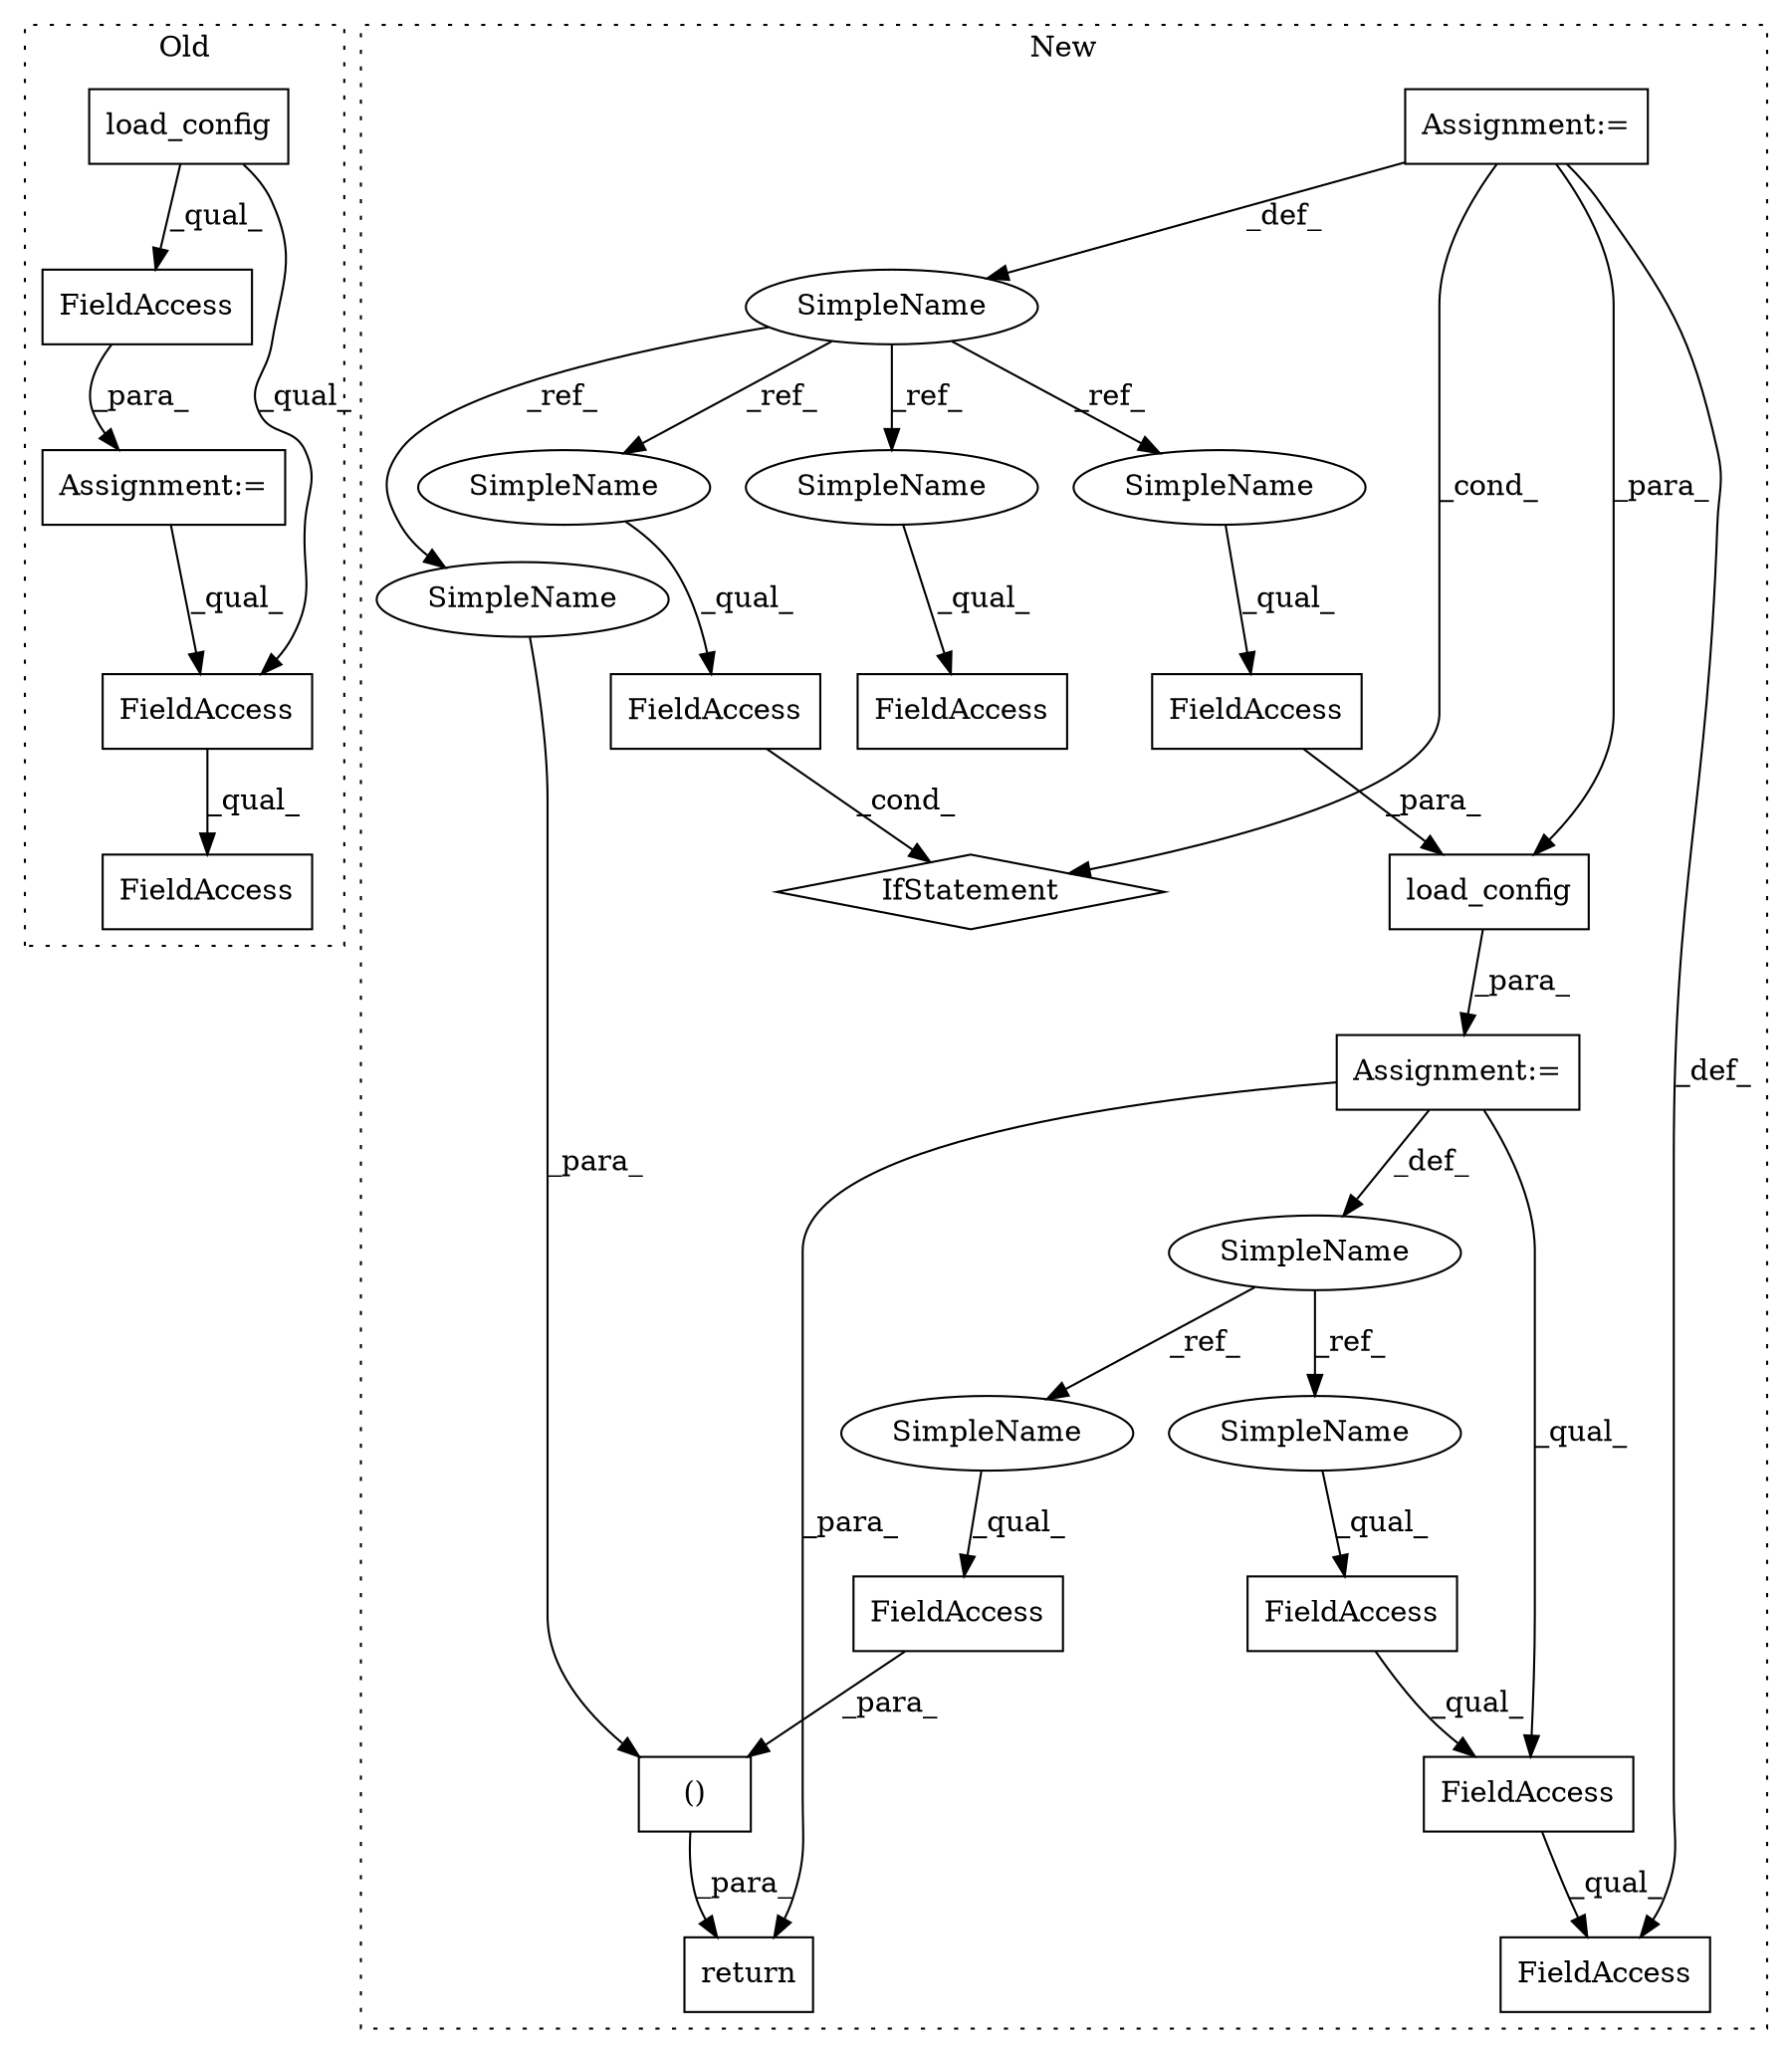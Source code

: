 digraph G {
subgraph cluster0 {
1 [label="load_config" a="32" s="574" l="13" shape="box"];
4 [label="Assignment:=" a="7" s="573" l="1" shape="box"];
9 [label="FieldAccess" a="22" s="574" l="17" shape="box"];
10 [label="FieldAccess" a="22" s="946" l="22" shape="box"];
14 [label="FieldAccess" a="22" s="946" l="8" shape="box"];
label = "Old";
style="dotted";
}
subgraph cluster1 {
2 [label="()" a="106" s="1369" l="27" shape="box"];
3 [label="FieldAccess" a="22" s="1386" l="10" shape="box"];
5 [label="SimpleName" a="42" s="1225" l="6" shape="ellipse"];
6 [label="FieldAccess" a="22" s="1298" l="10" shape="box"];
7 [label="SimpleName" a="42" s="1195" l="4" shape="ellipse"];
8 [label="FieldAccess" a="22" s="1244" l="16" shape="box"];
11 [label="FieldAccess" a="22" s="1298" l="15" shape="box"];
12 [label="FieldAccess" a="22" s="1298" l="29" shape="box"];
13 [label="FieldAccess" a="22" s="1328" l="17" shape="box"];
15 [label="FieldAccess" a="22" s="1271" l="17" shape="box"];
16 [label="IfStatement" a="25" s="1267,1288" l="4,2" shape="diamond"];
17 [label="Assignment:=" a="7" s="1231" l="1" shape="box"];
18 [label="Assignment:=" a="7" s="1199" l="1" shape="box"];
19 [label="load_config" a="32" s="1232,1260" l="12,1" shape="box"];
20 [label="return" a="41" s="1357" l="12" shape="box"];
21 [label="SimpleName" a="42" s="1369" l="4" shape="ellipse"];
22 [label="SimpleName" a="42" s="1271" l="4" shape="ellipse"];
23 [label="SimpleName" a="42" s="1244" l="4" shape="ellipse"];
24 [label="SimpleName" a="42" s="1328" l="4" shape="ellipse"];
25 [label="SimpleName" a="42" s="1298" l="6" shape="ellipse"];
26 [label="SimpleName" a="42" s="1386" l="6" shape="ellipse"];
label = "New";
style="dotted";
}
1 -> 14 [label="_qual_"];
1 -> 9 [label="_qual_"];
2 -> 20 [label="_para_"];
3 -> 2 [label="_para_"];
4 -> 14 [label="_qual_"];
5 -> 25 [label="_ref_"];
5 -> 26 [label="_ref_"];
6 -> 11 [label="_qual_"];
7 -> 22 [label="_ref_"];
7 -> 23 [label="_ref_"];
7 -> 21 [label="_ref_"];
7 -> 24 [label="_ref_"];
8 -> 19 [label="_para_"];
9 -> 4 [label="_para_"];
11 -> 12 [label="_qual_"];
14 -> 10 [label="_qual_"];
15 -> 16 [label="_cond_"];
17 -> 5 [label="_def_"];
17 -> 20 [label="_para_"];
17 -> 11 [label="_qual_"];
18 -> 16 [label="_cond_"];
18 -> 7 [label="_def_"];
18 -> 12 [label="_def_"];
18 -> 19 [label="_para_"];
19 -> 17 [label="_para_"];
21 -> 2 [label="_para_"];
22 -> 15 [label="_qual_"];
23 -> 8 [label="_qual_"];
24 -> 13 [label="_qual_"];
25 -> 6 [label="_qual_"];
26 -> 3 [label="_qual_"];
}